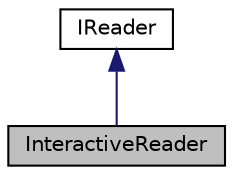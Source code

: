 digraph "InteractiveReader"
{
 // LATEX_PDF_SIZE
  edge [fontname="Helvetica",fontsize="10",labelfontname="Helvetica",labelfontsize="10"];
  node [fontname="Helvetica",fontsize="10",shape=record];
  Node1 [label="InteractiveReader",height=0.2,width=0.4,color="black", fillcolor="grey75", style="filled", fontcolor="black",tooltip="Reads input lines from standard input for interactive shell mode."];
  Node2 -> Node1 [dir="back",color="midnightblue",fontsize="10",style="solid",fontname="Helvetica"];
  Node2 [label="IReader",height=0.2,width=0.4,color="black", fillcolor="white", style="filled",URL="$d6/d94/class_i_reader.html",tooltip="Interface for input readers used by the shell."];
}
